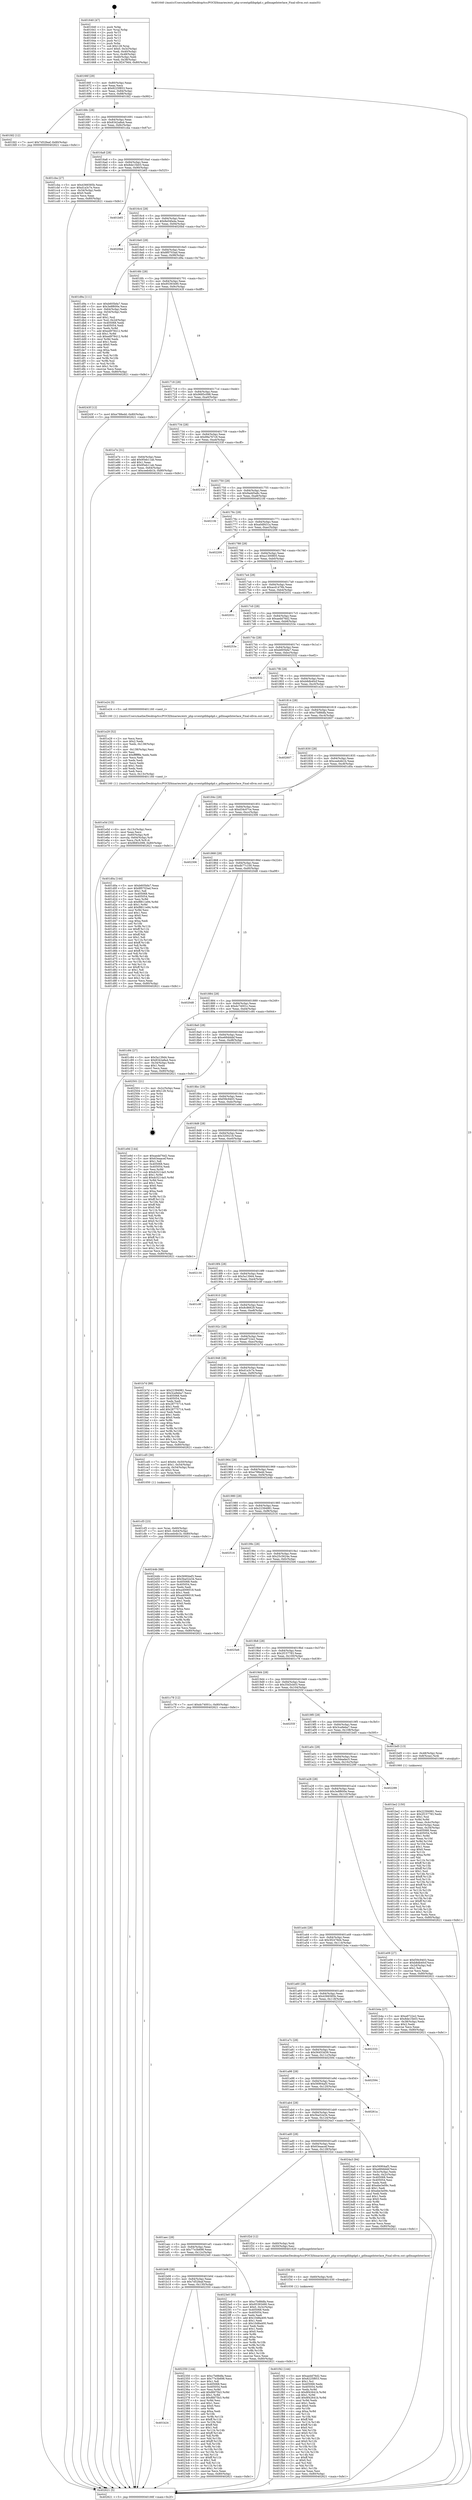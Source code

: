 digraph "0x401640" {
  label = "0x401640 (/mnt/c/Users/mathe/Desktop/tcc/POCII/binaries/extr_php-srcextgdlibgdgd.c_gdImageInterlace_Final-ollvm.out::main(0))"
  labelloc = "t"
  node[shape=record]

  Entry [label="",width=0.3,height=0.3,shape=circle,fillcolor=black,style=filled]
  "0x40166f" [label="{
     0x40166f [29]\l
     | [instrs]\l
     &nbsp;&nbsp;0x40166f \<+3\>: mov -0x80(%rbp),%eax\l
     &nbsp;&nbsp;0x401672 \<+2\>: mov %eax,%ecx\l
     &nbsp;&nbsp;0x401674 \<+6\>: sub $0x8225f853,%ecx\l
     &nbsp;&nbsp;0x40167a \<+6\>: mov %eax,-0x84(%rbp)\l
     &nbsp;&nbsp;0x401680 \<+6\>: mov %ecx,-0x88(%rbp)\l
     &nbsp;&nbsp;0x401686 \<+6\>: je 0000000000401fd2 \<main+0x992\>\l
  }"]
  "0x401fd2" [label="{
     0x401fd2 [12]\l
     | [instrs]\l
     &nbsp;&nbsp;0x401fd2 \<+7\>: movl $0x7d52feaf,-0x80(%rbp)\l
     &nbsp;&nbsp;0x401fd9 \<+5\>: jmp 0000000000402621 \<main+0xfe1\>\l
  }"]
  "0x40168c" [label="{
     0x40168c [28]\l
     | [instrs]\l
     &nbsp;&nbsp;0x40168c \<+5\>: jmp 0000000000401691 \<main+0x51\>\l
     &nbsp;&nbsp;0x401691 \<+6\>: mov -0x84(%rbp),%eax\l
     &nbsp;&nbsp;0x401697 \<+5\>: sub $0x8342a8a4,%eax\l
     &nbsp;&nbsp;0x40169c \<+6\>: mov %eax,-0x8c(%rbp)\l
     &nbsp;&nbsp;0x4016a2 \<+6\>: je 0000000000401cba \<main+0x67a\>\l
  }"]
  Exit [label="",width=0.3,height=0.3,shape=circle,fillcolor=black,style=filled,peripheries=2]
  "0x401cba" [label="{
     0x401cba [27]\l
     | [instrs]\l
     &nbsp;&nbsp;0x401cba \<+5\>: mov $0x4366585b,%eax\l
     &nbsp;&nbsp;0x401cbf \<+5\>: mov $0xd1a3c7e,%ecx\l
     &nbsp;&nbsp;0x401cc4 \<+3\>: mov -0x34(%rbp),%edx\l
     &nbsp;&nbsp;0x401cc7 \<+3\>: cmp $0x0,%edx\l
     &nbsp;&nbsp;0x401cca \<+3\>: cmove %ecx,%eax\l
     &nbsp;&nbsp;0x401ccd \<+3\>: mov %eax,-0x80(%rbp)\l
     &nbsp;&nbsp;0x401cd0 \<+5\>: jmp 0000000000402621 \<main+0xfe1\>\l
  }"]
  "0x4016a8" [label="{
     0x4016a8 [28]\l
     | [instrs]\l
     &nbsp;&nbsp;0x4016a8 \<+5\>: jmp 00000000004016ad \<main+0x6d\>\l
     &nbsp;&nbsp;0x4016ad \<+6\>: mov -0x84(%rbp),%eax\l
     &nbsp;&nbsp;0x4016b3 \<+5\>: sub $0x8de15b03,%eax\l
     &nbsp;&nbsp;0x4016b8 \<+6\>: mov %eax,-0x90(%rbp)\l
     &nbsp;&nbsp;0x4016be \<+6\>: je 0000000000401b65 \<main+0x525\>\l
  }"]
  "0x401b24" [label="{
     0x401b24\l
  }", style=dashed]
  "0x401b65" [label="{
     0x401b65\l
  }", style=dashed]
  "0x4016c4" [label="{
     0x4016c4 [28]\l
     | [instrs]\l
     &nbsp;&nbsp;0x4016c4 \<+5\>: jmp 00000000004016c9 \<main+0x89\>\l
     &nbsp;&nbsp;0x4016c9 \<+6\>: mov -0x84(%rbp),%eax\l
     &nbsp;&nbsp;0x4016cf \<+5\>: sub $0x8e04fa4a,%eax\l
     &nbsp;&nbsp;0x4016d4 \<+6\>: mov %eax,-0x94(%rbp)\l
     &nbsp;&nbsp;0x4016da \<+6\>: je 00000000004020bd \<main+0xa7d\>\l
  }"]
  "0x402350" [label="{
     0x402350 [144]\l
     | [instrs]\l
     &nbsp;&nbsp;0x402350 \<+5\>: mov $0xc7b88dfa,%eax\l
     &nbsp;&nbsp;0x402355 \<+5\>: mov $0x77e3b698,%ecx\l
     &nbsp;&nbsp;0x40235a \<+2\>: mov $0x1,%dl\l
     &nbsp;&nbsp;0x40235c \<+7\>: mov 0x405068,%esi\l
     &nbsp;&nbsp;0x402363 \<+7\>: mov 0x405054,%edi\l
     &nbsp;&nbsp;0x40236a \<+3\>: mov %esi,%r8d\l
     &nbsp;&nbsp;0x40236d \<+7\>: add $0x8fd75b3,%r8d\l
     &nbsp;&nbsp;0x402374 \<+4\>: sub $0x1,%r8d\l
     &nbsp;&nbsp;0x402378 \<+7\>: sub $0x8fd75b3,%r8d\l
     &nbsp;&nbsp;0x40237f \<+4\>: imul %r8d,%esi\l
     &nbsp;&nbsp;0x402383 \<+3\>: and $0x1,%esi\l
     &nbsp;&nbsp;0x402386 \<+3\>: cmp $0x0,%esi\l
     &nbsp;&nbsp;0x402389 \<+4\>: sete %r9b\l
     &nbsp;&nbsp;0x40238d \<+3\>: cmp $0xa,%edi\l
     &nbsp;&nbsp;0x402390 \<+4\>: setl %r10b\l
     &nbsp;&nbsp;0x402394 \<+3\>: mov %r9b,%r11b\l
     &nbsp;&nbsp;0x402397 \<+4\>: xor $0xff,%r11b\l
     &nbsp;&nbsp;0x40239b \<+3\>: mov %r10b,%bl\l
     &nbsp;&nbsp;0x40239e \<+3\>: xor $0xff,%bl\l
     &nbsp;&nbsp;0x4023a1 \<+3\>: xor $0x1,%dl\l
     &nbsp;&nbsp;0x4023a4 \<+3\>: mov %r11b,%r14b\l
     &nbsp;&nbsp;0x4023a7 \<+4\>: and $0xff,%r14b\l
     &nbsp;&nbsp;0x4023ab \<+3\>: and %dl,%r9b\l
     &nbsp;&nbsp;0x4023ae \<+3\>: mov %bl,%r15b\l
     &nbsp;&nbsp;0x4023b1 \<+4\>: and $0xff,%r15b\l
     &nbsp;&nbsp;0x4023b5 \<+3\>: and %dl,%r10b\l
     &nbsp;&nbsp;0x4023b8 \<+3\>: or %r9b,%r14b\l
     &nbsp;&nbsp;0x4023bb \<+3\>: or %r10b,%r15b\l
     &nbsp;&nbsp;0x4023be \<+3\>: xor %r15b,%r14b\l
     &nbsp;&nbsp;0x4023c1 \<+3\>: or %bl,%r11b\l
     &nbsp;&nbsp;0x4023c4 \<+4\>: xor $0xff,%r11b\l
     &nbsp;&nbsp;0x4023c8 \<+3\>: or $0x1,%dl\l
     &nbsp;&nbsp;0x4023cb \<+3\>: and %dl,%r11b\l
     &nbsp;&nbsp;0x4023ce \<+3\>: or %r11b,%r14b\l
     &nbsp;&nbsp;0x4023d1 \<+4\>: test $0x1,%r14b\l
     &nbsp;&nbsp;0x4023d5 \<+3\>: cmovne %ecx,%eax\l
     &nbsp;&nbsp;0x4023d8 \<+3\>: mov %eax,-0x80(%rbp)\l
     &nbsp;&nbsp;0x4023db \<+5\>: jmp 0000000000402621 \<main+0xfe1\>\l
  }"]
  "0x4020bd" [label="{
     0x4020bd\l
  }", style=dashed]
  "0x4016e0" [label="{
     0x4016e0 [28]\l
     | [instrs]\l
     &nbsp;&nbsp;0x4016e0 \<+5\>: jmp 00000000004016e5 \<main+0xa5\>\l
     &nbsp;&nbsp;0x4016e5 \<+6\>: mov -0x84(%rbp),%eax\l
     &nbsp;&nbsp;0x4016eb \<+5\>: sub $0x8f0703ad,%eax\l
     &nbsp;&nbsp;0x4016f0 \<+6\>: mov %eax,-0x98(%rbp)\l
     &nbsp;&nbsp;0x4016f6 \<+6\>: je 0000000000401d9a \<main+0x75a\>\l
  }"]
  "0x401b08" [label="{
     0x401b08 [28]\l
     | [instrs]\l
     &nbsp;&nbsp;0x401b08 \<+5\>: jmp 0000000000401b0d \<main+0x4cd\>\l
     &nbsp;&nbsp;0x401b0d \<+6\>: mov -0x84(%rbp),%eax\l
     &nbsp;&nbsp;0x401b13 \<+5\>: sub $0x7d52feaf,%eax\l
     &nbsp;&nbsp;0x401b18 \<+6\>: mov %eax,-0x130(%rbp)\l
     &nbsp;&nbsp;0x401b1e \<+6\>: je 0000000000402350 \<main+0xd10\>\l
  }"]
  "0x401d9a" [label="{
     0x401d9a [111]\l
     | [instrs]\l
     &nbsp;&nbsp;0x401d9a \<+5\>: mov $0xb605bfa7,%eax\l
     &nbsp;&nbsp;0x401d9f \<+5\>: mov $0x3e8f600e,%ecx\l
     &nbsp;&nbsp;0x401da4 \<+3\>: mov -0x64(%rbp),%edx\l
     &nbsp;&nbsp;0x401da7 \<+3\>: cmp -0x54(%rbp),%edx\l
     &nbsp;&nbsp;0x401daa \<+4\>: setl %sil\l
     &nbsp;&nbsp;0x401dae \<+4\>: and $0x1,%sil\l
     &nbsp;&nbsp;0x401db2 \<+4\>: mov %sil,-0x2d(%rbp)\l
     &nbsp;&nbsp;0x401db6 \<+7\>: mov 0x405068,%edx\l
     &nbsp;&nbsp;0x401dbd \<+7\>: mov 0x405054,%edi\l
     &nbsp;&nbsp;0x401dc4 \<+3\>: mov %edx,%r8d\l
     &nbsp;&nbsp;0x401dc7 \<+7\>: add $0xed978412,%r8d\l
     &nbsp;&nbsp;0x401dce \<+4\>: sub $0x1,%r8d\l
     &nbsp;&nbsp;0x401dd2 \<+7\>: sub $0xed978412,%r8d\l
     &nbsp;&nbsp;0x401dd9 \<+4\>: imul %r8d,%edx\l
     &nbsp;&nbsp;0x401ddd \<+3\>: and $0x1,%edx\l
     &nbsp;&nbsp;0x401de0 \<+3\>: cmp $0x0,%edx\l
     &nbsp;&nbsp;0x401de3 \<+4\>: sete %sil\l
     &nbsp;&nbsp;0x401de7 \<+3\>: cmp $0xa,%edi\l
     &nbsp;&nbsp;0x401dea \<+4\>: setl %r9b\l
     &nbsp;&nbsp;0x401dee \<+3\>: mov %sil,%r10b\l
     &nbsp;&nbsp;0x401df1 \<+3\>: and %r9b,%r10b\l
     &nbsp;&nbsp;0x401df4 \<+3\>: xor %r9b,%sil\l
     &nbsp;&nbsp;0x401df7 \<+3\>: or %sil,%r10b\l
     &nbsp;&nbsp;0x401dfa \<+4\>: test $0x1,%r10b\l
     &nbsp;&nbsp;0x401dfe \<+3\>: cmovne %ecx,%eax\l
     &nbsp;&nbsp;0x401e01 \<+3\>: mov %eax,-0x80(%rbp)\l
     &nbsp;&nbsp;0x401e04 \<+5\>: jmp 0000000000402621 \<main+0xfe1\>\l
  }"]
  "0x4016fc" [label="{
     0x4016fc [28]\l
     | [instrs]\l
     &nbsp;&nbsp;0x4016fc \<+5\>: jmp 0000000000401701 \<main+0xc1\>\l
     &nbsp;&nbsp;0x401701 \<+6\>: mov -0x84(%rbp),%eax\l
     &nbsp;&nbsp;0x401707 \<+5\>: sub $0x95393490,%eax\l
     &nbsp;&nbsp;0x40170c \<+6\>: mov %eax,-0x9c(%rbp)\l
     &nbsp;&nbsp;0x401712 \<+6\>: je 000000000040243f \<main+0xdff\>\l
  }"]
  "0x4023e0" [label="{
     0x4023e0 [95]\l
     | [instrs]\l
     &nbsp;&nbsp;0x4023e0 \<+5\>: mov $0xc7b88dfa,%eax\l
     &nbsp;&nbsp;0x4023e5 \<+5\>: mov $0x95393490,%ecx\l
     &nbsp;&nbsp;0x4023ea \<+7\>: movl $0x0,-0x3c(%rbp)\l
     &nbsp;&nbsp;0x4023f1 \<+7\>: mov 0x405068,%edx\l
     &nbsp;&nbsp;0x4023f8 \<+7\>: mov 0x405054,%esi\l
     &nbsp;&nbsp;0x4023ff \<+2\>: mov %edx,%edi\l
     &nbsp;&nbsp;0x402401 \<+6\>: add $0x10d8a400,%edi\l
     &nbsp;&nbsp;0x402407 \<+3\>: sub $0x1,%edi\l
     &nbsp;&nbsp;0x40240a \<+6\>: sub $0x10d8a400,%edi\l
     &nbsp;&nbsp;0x402410 \<+3\>: imul %edi,%edx\l
     &nbsp;&nbsp;0x402413 \<+3\>: and $0x1,%edx\l
     &nbsp;&nbsp;0x402416 \<+3\>: cmp $0x0,%edx\l
     &nbsp;&nbsp;0x402419 \<+4\>: sete %r8b\l
     &nbsp;&nbsp;0x40241d \<+3\>: cmp $0xa,%esi\l
     &nbsp;&nbsp;0x402420 \<+4\>: setl %r9b\l
     &nbsp;&nbsp;0x402424 \<+3\>: mov %r8b,%r10b\l
     &nbsp;&nbsp;0x402427 \<+3\>: and %r9b,%r10b\l
     &nbsp;&nbsp;0x40242a \<+3\>: xor %r9b,%r8b\l
     &nbsp;&nbsp;0x40242d \<+3\>: or %r8b,%r10b\l
     &nbsp;&nbsp;0x402430 \<+4\>: test $0x1,%r10b\l
     &nbsp;&nbsp;0x402434 \<+3\>: cmovne %ecx,%eax\l
     &nbsp;&nbsp;0x402437 \<+3\>: mov %eax,-0x80(%rbp)\l
     &nbsp;&nbsp;0x40243a \<+5\>: jmp 0000000000402621 \<main+0xfe1\>\l
  }"]
  "0x40243f" [label="{
     0x40243f [12]\l
     | [instrs]\l
     &nbsp;&nbsp;0x40243f \<+7\>: movl $0xe788edd,-0x80(%rbp)\l
     &nbsp;&nbsp;0x402446 \<+5\>: jmp 0000000000402621 \<main+0xfe1\>\l
  }"]
  "0x401718" [label="{
     0x401718 [28]\l
     | [instrs]\l
     &nbsp;&nbsp;0x401718 \<+5\>: jmp 000000000040171d \<main+0xdd\>\l
     &nbsp;&nbsp;0x40171d \<+6\>: mov -0x84(%rbp),%eax\l
     &nbsp;&nbsp;0x401723 \<+5\>: sub $0x9685c098,%eax\l
     &nbsp;&nbsp;0x401728 \<+6\>: mov %eax,-0xa0(%rbp)\l
     &nbsp;&nbsp;0x40172e \<+6\>: je 0000000000401e7e \<main+0x83e\>\l
  }"]
  "0x401f42" [label="{
     0x401f42 [144]\l
     | [instrs]\l
     &nbsp;&nbsp;0x401f42 \<+5\>: mov $0xaedd76d2,%esi\l
     &nbsp;&nbsp;0x401f47 \<+5\>: mov $0x8225f853,%eax\l
     &nbsp;&nbsp;0x401f4c \<+2\>: mov $0x1,%cl\l
     &nbsp;&nbsp;0x401f4e \<+7\>: mov 0x405068,%edx\l
     &nbsp;&nbsp;0x401f55 \<+8\>: mov 0x405054,%r8d\l
     &nbsp;&nbsp;0x401f5d \<+3\>: mov %edx,%r9d\l
     &nbsp;&nbsp;0x401f60 \<+7\>: sub $0x8f42641b,%r9d\l
     &nbsp;&nbsp;0x401f67 \<+4\>: sub $0x1,%r9d\l
     &nbsp;&nbsp;0x401f6b \<+7\>: add $0x8f42641b,%r9d\l
     &nbsp;&nbsp;0x401f72 \<+4\>: imul %r9d,%edx\l
     &nbsp;&nbsp;0x401f76 \<+3\>: and $0x1,%edx\l
     &nbsp;&nbsp;0x401f79 \<+3\>: cmp $0x0,%edx\l
     &nbsp;&nbsp;0x401f7c \<+4\>: sete %r10b\l
     &nbsp;&nbsp;0x401f80 \<+4\>: cmp $0xa,%r8d\l
     &nbsp;&nbsp;0x401f84 \<+4\>: setl %r11b\l
     &nbsp;&nbsp;0x401f88 \<+3\>: mov %r10b,%bl\l
     &nbsp;&nbsp;0x401f8b \<+3\>: xor $0xff,%bl\l
     &nbsp;&nbsp;0x401f8e \<+3\>: mov %r11b,%r14b\l
     &nbsp;&nbsp;0x401f91 \<+4\>: xor $0xff,%r14b\l
     &nbsp;&nbsp;0x401f95 \<+3\>: xor $0x0,%cl\l
     &nbsp;&nbsp;0x401f98 \<+3\>: mov %bl,%r15b\l
     &nbsp;&nbsp;0x401f9b \<+4\>: and $0x0,%r15b\l
     &nbsp;&nbsp;0x401f9f \<+3\>: and %cl,%r10b\l
     &nbsp;&nbsp;0x401fa2 \<+3\>: mov %r14b,%r12b\l
     &nbsp;&nbsp;0x401fa5 \<+4\>: and $0x0,%r12b\l
     &nbsp;&nbsp;0x401fa9 \<+3\>: and %cl,%r11b\l
     &nbsp;&nbsp;0x401fac \<+3\>: or %r10b,%r15b\l
     &nbsp;&nbsp;0x401faf \<+3\>: or %r11b,%r12b\l
     &nbsp;&nbsp;0x401fb2 \<+3\>: xor %r12b,%r15b\l
     &nbsp;&nbsp;0x401fb5 \<+3\>: or %r14b,%bl\l
     &nbsp;&nbsp;0x401fb8 \<+3\>: xor $0xff,%bl\l
     &nbsp;&nbsp;0x401fbb \<+3\>: or $0x0,%cl\l
     &nbsp;&nbsp;0x401fbe \<+2\>: and %cl,%bl\l
     &nbsp;&nbsp;0x401fc0 \<+3\>: or %bl,%r15b\l
     &nbsp;&nbsp;0x401fc3 \<+4\>: test $0x1,%r15b\l
     &nbsp;&nbsp;0x401fc7 \<+3\>: cmovne %eax,%esi\l
     &nbsp;&nbsp;0x401fca \<+3\>: mov %esi,-0x80(%rbp)\l
     &nbsp;&nbsp;0x401fcd \<+5\>: jmp 0000000000402621 \<main+0xfe1\>\l
  }"]
  "0x401e7e" [label="{
     0x401e7e [31]\l
     | [instrs]\l
     &nbsp;&nbsp;0x401e7e \<+3\>: mov -0x64(%rbp),%eax\l
     &nbsp;&nbsp;0x401e81 \<+5\>: add $0x95eb11ab,%eax\l
     &nbsp;&nbsp;0x401e86 \<+3\>: add $0x1,%eax\l
     &nbsp;&nbsp;0x401e89 \<+5\>: sub $0x95eb11ab,%eax\l
     &nbsp;&nbsp;0x401e8e \<+3\>: mov %eax,-0x64(%rbp)\l
     &nbsp;&nbsp;0x401e91 \<+7\>: movl $0xceeb4b1b,-0x80(%rbp)\l
     &nbsp;&nbsp;0x401e98 \<+5\>: jmp 0000000000402621 \<main+0xfe1\>\l
  }"]
  "0x401734" [label="{
     0x401734 [28]\l
     | [instrs]\l
     &nbsp;&nbsp;0x401734 \<+5\>: jmp 0000000000401739 \<main+0xf9\>\l
     &nbsp;&nbsp;0x401739 \<+6\>: mov -0x84(%rbp),%eax\l
     &nbsp;&nbsp;0x40173f \<+5\>: sub $0x99a767c9,%eax\l
     &nbsp;&nbsp;0x401744 \<+6\>: mov %eax,-0xa4(%rbp)\l
     &nbsp;&nbsp;0x40174a \<+6\>: je 000000000040233f \<main+0xcff\>\l
  }"]
  "0x401f39" [label="{
     0x401f39 [9]\l
     | [instrs]\l
     &nbsp;&nbsp;0x401f39 \<+4\>: mov -0x60(%rbp),%rdi\l
     &nbsp;&nbsp;0x401f3d \<+5\>: call 0000000000401030 \<free@plt\>\l
     | [calls]\l
     &nbsp;&nbsp;0x401030 \{1\} (unknown)\l
  }"]
  "0x40233f" [label="{
     0x40233f\l
  }", style=dashed]
  "0x401750" [label="{
     0x401750 [28]\l
     | [instrs]\l
     &nbsp;&nbsp;0x401750 \<+5\>: jmp 0000000000401755 \<main+0x115\>\l
     &nbsp;&nbsp;0x401755 \<+6\>: mov -0x84(%rbp),%eax\l
     &nbsp;&nbsp;0x40175b \<+5\>: sub $0x9add5a8c,%eax\l
     &nbsp;&nbsp;0x401760 \<+6\>: mov %eax,-0xa8(%rbp)\l
     &nbsp;&nbsp;0x401766 \<+6\>: je 00000000004021fd \<main+0xbbd\>\l
  }"]
  "0x401aec" [label="{
     0x401aec [28]\l
     | [instrs]\l
     &nbsp;&nbsp;0x401aec \<+5\>: jmp 0000000000401af1 \<main+0x4b1\>\l
     &nbsp;&nbsp;0x401af1 \<+6\>: mov -0x84(%rbp),%eax\l
     &nbsp;&nbsp;0x401af7 \<+5\>: sub $0x77e3b698,%eax\l
     &nbsp;&nbsp;0x401afc \<+6\>: mov %eax,-0x12c(%rbp)\l
     &nbsp;&nbsp;0x401b02 \<+6\>: je 00000000004023e0 \<main+0xda0\>\l
  }"]
  "0x4021fd" [label="{
     0x4021fd\l
  }", style=dashed]
  "0x40176c" [label="{
     0x40176c [28]\l
     | [instrs]\l
     &nbsp;&nbsp;0x40176c \<+5\>: jmp 0000000000401771 \<main+0x131\>\l
     &nbsp;&nbsp;0x401771 \<+6\>: mov -0x84(%rbp),%eax\l
     &nbsp;&nbsp;0x401777 \<+5\>: sub $0xa0df431a,%eax\l
     &nbsp;&nbsp;0x40177c \<+6\>: mov %eax,-0xac(%rbp)\l
     &nbsp;&nbsp;0x401782 \<+6\>: je 0000000000402209 \<main+0xbc9\>\l
  }"]
  "0x401f2d" [label="{
     0x401f2d [12]\l
     | [instrs]\l
     &nbsp;&nbsp;0x401f2d \<+4\>: mov -0x60(%rbp),%rdi\l
     &nbsp;&nbsp;0x401f31 \<+3\>: mov -0x50(%rbp),%esi\l
     &nbsp;&nbsp;0x401f34 \<+5\>: call 0000000000401620 \<gdImageInterlace\>\l
     | [calls]\l
     &nbsp;&nbsp;0x401620 \{1\} (/mnt/c/Users/mathe/Desktop/tcc/POCII/binaries/extr_php-srcextgdlibgdgd.c_gdImageInterlace_Final-ollvm.out::gdImageInterlace)\l
  }"]
  "0x402209" [label="{
     0x402209\l
  }", style=dashed]
  "0x401788" [label="{
     0x401788 [28]\l
     | [instrs]\l
     &nbsp;&nbsp;0x401788 \<+5\>: jmp 000000000040178d \<main+0x14d\>\l
     &nbsp;&nbsp;0x40178d \<+6\>: mov -0x84(%rbp),%eax\l
     &nbsp;&nbsp;0x401793 \<+5\>: sub $0xa1300805,%eax\l
     &nbsp;&nbsp;0x401798 \<+6\>: mov %eax,-0xb0(%rbp)\l
     &nbsp;&nbsp;0x40179e \<+6\>: je 0000000000402312 \<main+0xcd2\>\l
  }"]
  "0x401ad0" [label="{
     0x401ad0 [28]\l
     | [instrs]\l
     &nbsp;&nbsp;0x401ad0 \<+5\>: jmp 0000000000401ad5 \<main+0x495\>\l
     &nbsp;&nbsp;0x401ad5 \<+6\>: mov -0x84(%rbp),%eax\l
     &nbsp;&nbsp;0x401adb \<+5\>: sub $0x63eaacef,%eax\l
     &nbsp;&nbsp;0x401ae0 \<+6\>: mov %eax,-0x128(%rbp)\l
     &nbsp;&nbsp;0x401ae6 \<+6\>: je 0000000000401f2d \<main+0x8ed\>\l
  }"]
  "0x402312" [label="{
     0x402312\l
  }", style=dashed]
  "0x4017a4" [label="{
     0x4017a4 [28]\l
     | [instrs]\l
     &nbsp;&nbsp;0x4017a4 \<+5\>: jmp 00000000004017a9 \<main+0x169\>\l
     &nbsp;&nbsp;0x4017a9 \<+6\>: mov -0x84(%rbp),%eax\l
     &nbsp;&nbsp;0x4017af \<+5\>: sub $0xacd1476b,%eax\l
     &nbsp;&nbsp;0x4017b4 \<+6\>: mov %eax,-0xb4(%rbp)\l
     &nbsp;&nbsp;0x4017ba \<+6\>: je 0000000000402031 \<main+0x9f1\>\l
  }"]
  "0x4024a3" [label="{
     0x4024a3 [94]\l
     | [instrs]\l
     &nbsp;&nbsp;0x4024a3 \<+5\>: mov $0x56904af3,%eax\l
     &nbsp;&nbsp;0x4024a8 \<+5\>: mov $0xe684bbbf,%ecx\l
     &nbsp;&nbsp;0x4024ad \<+3\>: mov -0x3c(%rbp),%edx\l
     &nbsp;&nbsp;0x4024b0 \<+3\>: mov %edx,-0x2c(%rbp)\l
     &nbsp;&nbsp;0x4024b3 \<+7\>: mov 0x405068,%edx\l
     &nbsp;&nbsp;0x4024ba \<+7\>: mov 0x405054,%esi\l
     &nbsp;&nbsp;0x4024c1 \<+2\>: mov %edx,%edi\l
     &nbsp;&nbsp;0x4024c3 \<+6\>: add $0xebe3e09c,%edi\l
     &nbsp;&nbsp;0x4024c9 \<+3\>: sub $0x1,%edi\l
     &nbsp;&nbsp;0x4024cc \<+6\>: sub $0xebe3e09c,%edi\l
     &nbsp;&nbsp;0x4024d2 \<+3\>: imul %edi,%edx\l
     &nbsp;&nbsp;0x4024d5 \<+3\>: and $0x1,%edx\l
     &nbsp;&nbsp;0x4024d8 \<+3\>: cmp $0x0,%edx\l
     &nbsp;&nbsp;0x4024db \<+4\>: sete %r8b\l
     &nbsp;&nbsp;0x4024df \<+3\>: cmp $0xa,%esi\l
     &nbsp;&nbsp;0x4024e2 \<+4\>: setl %r9b\l
     &nbsp;&nbsp;0x4024e6 \<+3\>: mov %r8b,%r10b\l
     &nbsp;&nbsp;0x4024e9 \<+3\>: and %r9b,%r10b\l
     &nbsp;&nbsp;0x4024ec \<+3\>: xor %r9b,%r8b\l
     &nbsp;&nbsp;0x4024ef \<+3\>: or %r8b,%r10b\l
     &nbsp;&nbsp;0x4024f2 \<+4\>: test $0x1,%r10b\l
     &nbsp;&nbsp;0x4024f6 \<+3\>: cmovne %ecx,%eax\l
     &nbsp;&nbsp;0x4024f9 \<+3\>: mov %eax,-0x80(%rbp)\l
     &nbsp;&nbsp;0x4024fc \<+5\>: jmp 0000000000402621 \<main+0xfe1\>\l
  }"]
  "0x402031" [label="{
     0x402031\l
  }", style=dashed]
  "0x4017c0" [label="{
     0x4017c0 [28]\l
     | [instrs]\l
     &nbsp;&nbsp;0x4017c0 \<+5\>: jmp 00000000004017c5 \<main+0x185\>\l
     &nbsp;&nbsp;0x4017c5 \<+6\>: mov -0x84(%rbp),%eax\l
     &nbsp;&nbsp;0x4017cb \<+5\>: sub $0xaedd76d2,%eax\l
     &nbsp;&nbsp;0x4017d0 \<+6\>: mov %eax,-0xb8(%rbp)\l
     &nbsp;&nbsp;0x4017d6 \<+6\>: je 000000000040253e \<main+0xefe\>\l
  }"]
  "0x401ab4" [label="{
     0x401ab4 [28]\l
     | [instrs]\l
     &nbsp;&nbsp;0x401ab4 \<+5\>: jmp 0000000000401ab9 \<main+0x479\>\l
     &nbsp;&nbsp;0x401ab9 \<+6\>: mov -0x84(%rbp),%eax\l
     &nbsp;&nbsp;0x401abf \<+5\>: sub $0x5ba52e34,%eax\l
     &nbsp;&nbsp;0x401ac4 \<+6\>: mov %eax,-0x124(%rbp)\l
     &nbsp;&nbsp;0x401aca \<+6\>: je 00000000004024a3 \<main+0xe63\>\l
  }"]
  "0x40253e" [label="{
     0x40253e\l
  }", style=dashed]
  "0x4017dc" [label="{
     0x4017dc [28]\l
     | [instrs]\l
     &nbsp;&nbsp;0x4017dc \<+5\>: jmp 00000000004017e1 \<main+0x1a1\>\l
     &nbsp;&nbsp;0x4017e1 \<+6\>: mov -0x84(%rbp),%eax\l
     &nbsp;&nbsp;0x4017e7 \<+5\>: sub $0xb605bfa7,%eax\l
     &nbsp;&nbsp;0x4017ec \<+6\>: mov %eax,-0xbc(%rbp)\l
     &nbsp;&nbsp;0x4017f2 \<+6\>: je 0000000000402532 \<main+0xef2\>\l
  }"]
  "0x40261a" [label="{
     0x40261a\l
  }", style=dashed]
  "0x402532" [label="{
     0x402532\l
  }", style=dashed]
  "0x4017f8" [label="{
     0x4017f8 [28]\l
     | [instrs]\l
     &nbsp;&nbsp;0x4017f8 \<+5\>: jmp 00000000004017fd \<main+0x1bd\>\l
     &nbsp;&nbsp;0x4017fd \<+6\>: mov -0x84(%rbp),%eax\l
     &nbsp;&nbsp;0x401803 \<+5\>: sub $0xb8db40cf,%eax\l
     &nbsp;&nbsp;0x401808 \<+6\>: mov %eax,-0xc0(%rbp)\l
     &nbsp;&nbsp;0x40180e \<+6\>: je 0000000000401e24 \<main+0x7e4\>\l
  }"]
  "0x401a98" [label="{
     0x401a98 [28]\l
     | [instrs]\l
     &nbsp;&nbsp;0x401a98 \<+5\>: jmp 0000000000401a9d \<main+0x45d\>\l
     &nbsp;&nbsp;0x401a9d \<+6\>: mov -0x84(%rbp),%eax\l
     &nbsp;&nbsp;0x401aa3 \<+5\>: sub $0x56904af3,%eax\l
     &nbsp;&nbsp;0x401aa8 \<+6\>: mov %eax,-0x120(%rbp)\l
     &nbsp;&nbsp;0x401aae \<+6\>: je 000000000040261a \<main+0xfda\>\l
  }"]
  "0x401e24" [label="{
     0x401e24 [5]\l
     | [instrs]\l
     &nbsp;&nbsp;0x401e24 \<+5\>: call 0000000000401160 \<next_i\>\l
     | [calls]\l
     &nbsp;&nbsp;0x401160 \{1\} (/mnt/c/Users/mathe/Desktop/tcc/POCII/binaries/extr_php-srcextgdlibgdgd.c_gdImageInterlace_Final-ollvm.out::next_i)\l
  }"]
  "0x401814" [label="{
     0x401814 [28]\l
     | [instrs]\l
     &nbsp;&nbsp;0x401814 \<+5\>: jmp 0000000000401819 \<main+0x1d9\>\l
     &nbsp;&nbsp;0x401819 \<+6\>: mov -0x84(%rbp),%eax\l
     &nbsp;&nbsp;0x40181f \<+5\>: sub $0xc7b88dfa,%eax\l
     &nbsp;&nbsp;0x401824 \<+6\>: mov %eax,-0xc4(%rbp)\l
     &nbsp;&nbsp;0x40182a \<+6\>: je 0000000000402607 \<main+0xfc7\>\l
  }"]
  "0x402594" [label="{
     0x402594\l
  }", style=dashed]
  "0x402607" [label="{
     0x402607\l
  }", style=dashed]
  "0x401830" [label="{
     0x401830 [28]\l
     | [instrs]\l
     &nbsp;&nbsp;0x401830 \<+5\>: jmp 0000000000401835 \<main+0x1f5\>\l
     &nbsp;&nbsp;0x401835 \<+6\>: mov -0x84(%rbp),%eax\l
     &nbsp;&nbsp;0x40183b \<+5\>: sub $0xceeb4b1b,%eax\l
     &nbsp;&nbsp;0x401840 \<+6\>: mov %eax,-0xc8(%rbp)\l
     &nbsp;&nbsp;0x401846 \<+6\>: je 0000000000401d0a \<main+0x6ca\>\l
  }"]
  "0x401a7c" [label="{
     0x401a7c [28]\l
     | [instrs]\l
     &nbsp;&nbsp;0x401a7c \<+5\>: jmp 0000000000401a81 \<main+0x441\>\l
     &nbsp;&nbsp;0x401a81 \<+6\>: mov -0x84(%rbp),%eax\l
     &nbsp;&nbsp;0x401a87 \<+5\>: sub $0x56453d39,%eax\l
     &nbsp;&nbsp;0x401a8c \<+6\>: mov %eax,-0x11c(%rbp)\l
     &nbsp;&nbsp;0x401a92 \<+6\>: je 0000000000402594 \<main+0xf54\>\l
  }"]
  "0x401d0a" [label="{
     0x401d0a [144]\l
     | [instrs]\l
     &nbsp;&nbsp;0x401d0a \<+5\>: mov $0xb605bfa7,%eax\l
     &nbsp;&nbsp;0x401d0f \<+5\>: mov $0x8f0703ad,%ecx\l
     &nbsp;&nbsp;0x401d14 \<+2\>: mov $0x1,%dl\l
     &nbsp;&nbsp;0x401d16 \<+7\>: mov 0x405068,%esi\l
     &nbsp;&nbsp;0x401d1d \<+7\>: mov 0x405054,%edi\l
     &nbsp;&nbsp;0x401d24 \<+3\>: mov %esi,%r8d\l
     &nbsp;&nbsp;0x401d27 \<+7\>: sub $0xf8811e94,%r8d\l
     &nbsp;&nbsp;0x401d2e \<+4\>: sub $0x1,%r8d\l
     &nbsp;&nbsp;0x401d32 \<+7\>: add $0xf8811e94,%r8d\l
     &nbsp;&nbsp;0x401d39 \<+4\>: imul %r8d,%esi\l
     &nbsp;&nbsp;0x401d3d \<+3\>: and $0x1,%esi\l
     &nbsp;&nbsp;0x401d40 \<+3\>: cmp $0x0,%esi\l
     &nbsp;&nbsp;0x401d43 \<+4\>: sete %r9b\l
     &nbsp;&nbsp;0x401d47 \<+3\>: cmp $0xa,%edi\l
     &nbsp;&nbsp;0x401d4a \<+4\>: setl %r10b\l
     &nbsp;&nbsp;0x401d4e \<+3\>: mov %r9b,%r11b\l
     &nbsp;&nbsp;0x401d51 \<+4\>: xor $0xff,%r11b\l
     &nbsp;&nbsp;0x401d55 \<+3\>: mov %r10b,%bl\l
     &nbsp;&nbsp;0x401d58 \<+3\>: xor $0xff,%bl\l
     &nbsp;&nbsp;0x401d5b \<+3\>: xor $0x1,%dl\l
     &nbsp;&nbsp;0x401d5e \<+3\>: mov %r11b,%r14b\l
     &nbsp;&nbsp;0x401d61 \<+4\>: and $0xff,%r14b\l
     &nbsp;&nbsp;0x401d65 \<+3\>: and %dl,%r9b\l
     &nbsp;&nbsp;0x401d68 \<+3\>: mov %bl,%r15b\l
     &nbsp;&nbsp;0x401d6b \<+4\>: and $0xff,%r15b\l
     &nbsp;&nbsp;0x401d6f \<+3\>: and %dl,%r10b\l
     &nbsp;&nbsp;0x401d72 \<+3\>: or %r9b,%r14b\l
     &nbsp;&nbsp;0x401d75 \<+3\>: or %r10b,%r15b\l
     &nbsp;&nbsp;0x401d78 \<+3\>: xor %r15b,%r14b\l
     &nbsp;&nbsp;0x401d7b \<+3\>: or %bl,%r11b\l
     &nbsp;&nbsp;0x401d7e \<+4\>: xor $0xff,%r11b\l
     &nbsp;&nbsp;0x401d82 \<+3\>: or $0x1,%dl\l
     &nbsp;&nbsp;0x401d85 \<+3\>: and %dl,%r11b\l
     &nbsp;&nbsp;0x401d88 \<+3\>: or %r11b,%r14b\l
     &nbsp;&nbsp;0x401d8b \<+4\>: test $0x1,%r14b\l
     &nbsp;&nbsp;0x401d8f \<+3\>: cmovne %ecx,%eax\l
     &nbsp;&nbsp;0x401d92 \<+3\>: mov %eax,-0x80(%rbp)\l
     &nbsp;&nbsp;0x401d95 \<+5\>: jmp 0000000000402621 \<main+0xfe1\>\l
  }"]
  "0x40184c" [label="{
     0x40184c [28]\l
     | [instrs]\l
     &nbsp;&nbsp;0x40184c \<+5\>: jmp 0000000000401851 \<main+0x211\>\l
     &nbsp;&nbsp;0x401851 \<+6\>: mov -0x84(%rbp),%eax\l
     &nbsp;&nbsp;0x401857 \<+5\>: sub $0xd34c07ce,%eax\l
     &nbsp;&nbsp;0x40185c \<+6\>: mov %eax,-0xcc(%rbp)\l
     &nbsp;&nbsp;0x401862 \<+6\>: je 0000000000402306 \<main+0xcc6\>\l
  }"]
  "0x402333" [label="{
     0x402333\l
  }", style=dashed]
  "0x402306" [label="{
     0x402306\l
  }", style=dashed]
  "0x401868" [label="{
     0x401868 [28]\l
     | [instrs]\l
     &nbsp;&nbsp;0x401868 \<+5\>: jmp 000000000040186d \<main+0x22d\>\l
     &nbsp;&nbsp;0x40186d \<+6\>: mov -0x84(%rbp),%eax\l
     &nbsp;&nbsp;0x401873 \<+5\>: sub $0xdb77c100,%eax\l
     &nbsp;&nbsp;0x401878 \<+6\>: mov %eax,-0xd0(%rbp)\l
     &nbsp;&nbsp;0x40187e \<+6\>: je 00000000004020d8 \<main+0xa98\>\l
  }"]
  "0x401e5d" [label="{
     0x401e5d [33]\l
     | [instrs]\l
     &nbsp;&nbsp;0x401e5d \<+6\>: mov -0x13c(%rbp),%ecx\l
     &nbsp;&nbsp;0x401e63 \<+3\>: imul %eax,%ecx\l
     &nbsp;&nbsp;0x401e66 \<+4\>: mov -0x60(%rbp),%r8\l
     &nbsp;&nbsp;0x401e6a \<+4\>: movslq -0x64(%rbp),%r9\l
     &nbsp;&nbsp;0x401e6e \<+4\>: mov %ecx,(%r8,%r9,4)\l
     &nbsp;&nbsp;0x401e72 \<+7\>: movl $0x9685c098,-0x80(%rbp)\l
     &nbsp;&nbsp;0x401e79 \<+5\>: jmp 0000000000402621 \<main+0xfe1\>\l
  }"]
  "0x4020d8" [label="{
     0x4020d8\l
  }", style=dashed]
  "0x401884" [label="{
     0x401884 [28]\l
     | [instrs]\l
     &nbsp;&nbsp;0x401884 \<+5\>: jmp 0000000000401889 \<main+0x249\>\l
     &nbsp;&nbsp;0x401889 \<+6\>: mov -0x84(%rbp),%eax\l
     &nbsp;&nbsp;0x40188f \<+5\>: sub $0xdc74001c,%eax\l
     &nbsp;&nbsp;0x401894 \<+6\>: mov %eax,-0xd4(%rbp)\l
     &nbsp;&nbsp;0x40189a \<+6\>: je 0000000000401c84 \<main+0x644\>\l
  }"]
  "0x401e29" [label="{
     0x401e29 [52]\l
     | [instrs]\l
     &nbsp;&nbsp;0x401e29 \<+2\>: xor %ecx,%ecx\l
     &nbsp;&nbsp;0x401e2b \<+5\>: mov $0x2,%edx\l
     &nbsp;&nbsp;0x401e30 \<+6\>: mov %edx,-0x138(%rbp)\l
     &nbsp;&nbsp;0x401e36 \<+1\>: cltd\l
     &nbsp;&nbsp;0x401e37 \<+6\>: mov -0x138(%rbp),%esi\l
     &nbsp;&nbsp;0x401e3d \<+2\>: idiv %esi\l
     &nbsp;&nbsp;0x401e3f \<+6\>: imul $0xfffffffe,%edx,%edx\l
     &nbsp;&nbsp;0x401e45 \<+2\>: mov %ecx,%edi\l
     &nbsp;&nbsp;0x401e47 \<+2\>: sub %edx,%edi\l
     &nbsp;&nbsp;0x401e49 \<+2\>: mov %ecx,%edx\l
     &nbsp;&nbsp;0x401e4b \<+3\>: sub $0x1,%edx\l
     &nbsp;&nbsp;0x401e4e \<+2\>: add %edx,%edi\l
     &nbsp;&nbsp;0x401e50 \<+2\>: sub %edi,%ecx\l
     &nbsp;&nbsp;0x401e52 \<+6\>: mov %ecx,-0x13c(%rbp)\l
     &nbsp;&nbsp;0x401e58 \<+5\>: call 0000000000401160 \<next_i\>\l
     | [calls]\l
     &nbsp;&nbsp;0x401160 \{1\} (/mnt/c/Users/mathe/Desktop/tcc/POCII/binaries/extr_php-srcextgdlibgdgd.c_gdImageInterlace_Final-ollvm.out::next_i)\l
  }"]
  "0x401c84" [label="{
     0x401c84 [27]\l
     | [instrs]\l
     &nbsp;&nbsp;0x401c84 \<+5\>: mov $0x5a139d4,%eax\l
     &nbsp;&nbsp;0x401c89 \<+5\>: mov $0x8342a8a4,%ecx\l
     &nbsp;&nbsp;0x401c8e \<+3\>: mov -0x34(%rbp),%edx\l
     &nbsp;&nbsp;0x401c91 \<+3\>: cmp $0x1,%edx\l
     &nbsp;&nbsp;0x401c94 \<+3\>: cmovl %ecx,%eax\l
     &nbsp;&nbsp;0x401c97 \<+3\>: mov %eax,-0x80(%rbp)\l
     &nbsp;&nbsp;0x401c9a \<+5\>: jmp 0000000000402621 \<main+0xfe1\>\l
  }"]
  "0x4018a0" [label="{
     0x4018a0 [28]\l
     | [instrs]\l
     &nbsp;&nbsp;0x4018a0 \<+5\>: jmp 00000000004018a5 \<main+0x265\>\l
     &nbsp;&nbsp;0x4018a5 \<+6\>: mov -0x84(%rbp),%eax\l
     &nbsp;&nbsp;0x4018ab \<+5\>: sub $0xe684bbbf,%eax\l
     &nbsp;&nbsp;0x4018b0 \<+6\>: mov %eax,-0xd8(%rbp)\l
     &nbsp;&nbsp;0x4018b6 \<+6\>: je 0000000000402501 \<main+0xec1\>\l
  }"]
  "0x401cf3" [label="{
     0x401cf3 [23]\l
     | [instrs]\l
     &nbsp;&nbsp;0x401cf3 \<+4\>: mov %rax,-0x60(%rbp)\l
     &nbsp;&nbsp;0x401cf7 \<+7\>: movl $0x0,-0x64(%rbp)\l
     &nbsp;&nbsp;0x401cfe \<+7\>: movl $0xceeb4b1b,-0x80(%rbp)\l
     &nbsp;&nbsp;0x401d05 \<+5\>: jmp 0000000000402621 \<main+0xfe1\>\l
  }"]
  "0x402501" [label="{
     0x402501 [21]\l
     | [instrs]\l
     &nbsp;&nbsp;0x402501 \<+3\>: mov -0x2c(%rbp),%eax\l
     &nbsp;&nbsp;0x402504 \<+7\>: add $0x128,%rsp\l
     &nbsp;&nbsp;0x40250b \<+1\>: pop %rbx\l
     &nbsp;&nbsp;0x40250c \<+2\>: pop %r12\l
     &nbsp;&nbsp;0x40250e \<+2\>: pop %r13\l
     &nbsp;&nbsp;0x402510 \<+2\>: pop %r14\l
     &nbsp;&nbsp;0x402512 \<+2\>: pop %r15\l
     &nbsp;&nbsp;0x402514 \<+1\>: pop %rbp\l
     &nbsp;&nbsp;0x402515 \<+1\>: ret\l
  }"]
  "0x4018bc" [label="{
     0x4018bc [28]\l
     | [instrs]\l
     &nbsp;&nbsp;0x4018bc \<+5\>: jmp 00000000004018c1 \<main+0x281\>\l
     &nbsp;&nbsp;0x4018c1 \<+6\>: mov -0x84(%rbp),%eax\l
     &nbsp;&nbsp;0x4018c7 \<+5\>: sub $0xf39c9403,%eax\l
     &nbsp;&nbsp;0x4018cc \<+6\>: mov %eax,-0xdc(%rbp)\l
     &nbsp;&nbsp;0x4018d2 \<+6\>: je 0000000000401e9d \<main+0x85d\>\l
  }"]
  "0x401be2" [label="{
     0x401be2 [150]\l
     | [instrs]\l
     &nbsp;&nbsp;0x401be2 \<+5\>: mov $0x22394981,%ecx\l
     &nbsp;&nbsp;0x401be7 \<+5\>: mov $0x2f157783,%edx\l
     &nbsp;&nbsp;0x401bec \<+3\>: mov $0x1,%sil\l
     &nbsp;&nbsp;0x401bef \<+3\>: xor %r8d,%r8d\l
     &nbsp;&nbsp;0x401bf2 \<+3\>: mov %eax,-0x4c(%rbp)\l
     &nbsp;&nbsp;0x401bf5 \<+3\>: mov -0x4c(%rbp),%eax\l
     &nbsp;&nbsp;0x401bf8 \<+3\>: mov %eax,-0x34(%rbp)\l
     &nbsp;&nbsp;0x401bfb \<+7\>: mov 0x405068,%eax\l
     &nbsp;&nbsp;0x401c02 \<+8\>: mov 0x405054,%r9d\l
     &nbsp;&nbsp;0x401c0a \<+4\>: sub $0x1,%r8d\l
     &nbsp;&nbsp;0x401c0e \<+3\>: mov %eax,%r10d\l
     &nbsp;&nbsp;0x401c11 \<+3\>: add %r8d,%r10d\l
     &nbsp;&nbsp;0x401c14 \<+4\>: imul %r10d,%eax\l
     &nbsp;&nbsp;0x401c18 \<+3\>: and $0x1,%eax\l
     &nbsp;&nbsp;0x401c1b \<+3\>: cmp $0x0,%eax\l
     &nbsp;&nbsp;0x401c1e \<+4\>: sete %r11b\l
     &nbsp;&nbsp;0x401c22 \<+4\>: cmp $0xa,%r9d\l
     &nbsp;&nbsp;0x401c26 \<+3\>: setl %bl\l
     &nbsp;&nbsp;0x401c29 \<+3\>: mov %r11b,%r14b\l
     &nbsp;&nbsp;0x401c2c \<+4\>: xor $0xff,%r14b\l
     &nbsp;&nbsp;0x401c30 \<+3\>: mov %bl,%r15b\l
     &nbsp;&nbsp;0x401c33 \<+4\>: xor $0xff,%r15b\l
     &nbsp;&nbsp;0x401c37 \<+4\>: xor $0x1,%sil\l
     &nbsp;&nbsp;0x401c3b \<+3\>: mov %r14b,%r12b\l
     &nbsp;&nbsp;0x401c3e \<+4\>: and $0xff,%r12b\l
     &nbsp;&nbsp;0x401c42 \<+3\>: and %sil,%r11b\l
     &nbsp;&nbsp;0x401c45 \<+3\>: mov %r15b,%r13b\l
     &nbsp;&nbsp;0x401c48 \<+4\>: and $0xff,%r13b\l
     &nbsp;&nbsp;0x401c4c \<+3\>: and %sil,%bl\l
     &nbsp;&nbsp;0x401c4f \<+3\>: or %r11b,%r12b\l
     &nbsp;&nbsp;0x401c52 \<+3\>: or %bl,%r13b\l
     &nbsp;&nbsp;0x401c55 \<+3\>: xor %r13b,%r12b\l
     &nbsp;&nbsp;0x401c58 \<+3\>: or %r15b,%r14b\l
     &nbsp;&nbsp;0x401c5b \<+4\>: xor $0xff,%r14b\l
     &nbsp;&nbsp;0x401c5f \<+4\>: or $0x1,%sil\l
     &nbsp;&nbsp;0x401c63 \<+3\>: and %sil,%r14b\l
     &nbsp;&nbsp;0x401c66 \<+3\>: or %r14b,%r12b\l
     &nbsp;&nbsp;0x401c69 \<+4\>: test $0x1,%r12b\l
     &nbsp;&nbsp;0x401c6d \<+3\>: cmovne %edx,%ecx\l
     &nbsp;&nbsp;0x401c70 \<+3\>: mov %ecx,-0x80(%rbp)\l
     &nbsp;&nbsp;0x401c73 \<+5\>: jmp 0000000000402621 \<main+0xfe1\>\l
  }"]
  "0x401e9d" [label="{
     0x401e9d [144]\l
     | [instrs]\l
     &nbsp;&nbsp;0x401e9d \<+5\>: mov $0xaedd76d2,%eax\l
     &nbsp;&nbsp;0x401ea2 \<+5\>: mov $0x63eaacef,%ecx\l
     &nbsp;&nbsp;0x401ea7 \<+2\>: mov $0x1,%dl\l
     &nbsp;&nbsp;0x401ea9 \<+7\>: mov 0x405068,%esi\l
     &nbsp;&nbsp;0x401eb0 \<+7\>: mov 0x405054,%edi\l
     &nbsp;&nbsp;0x401eb7 \<+3\>: mov %esi,%r8d\l
     &nbsp;&nbsp;0x401eba \<+7\>: sub $0xdc5214a5,%r8d\l
     &nbsp;&nbsp;0x401ec1 \<+4\>: sub $0x1,%r8d\l
     &nbsp;&nbsp;0x401ec5 \<+7\>: add $0xdc5214a5,%r8d\l
     &nbsp;&nbsp;0x401ecc \<+4\>: imul %r8d,%esi\l
     &nbsp;&nbsp;0x401ed0 \<+3\>: and $0x1,%esi\l
     &nbsp;&nbsp;0x401ed3 \<+3\>: cmp $0x0,%esi\l
     &nbsp;&nbsp;0x401ed6 \<+4\>: sete %r9b\l
     &nbsp;&nbsp;0x401eda \<+3\>: cmp $0xa,%edi\l
     &nbsp;&nbsp;0x401edd \<+4\>: setl %r10b\l
     &nbsp;&nbsp;0x401ee1 \<+3\>: mov %r9b,%r11b\l
     &nbsp;&nbsp;0x401ee4 \<+4\>: xor $0xff,%r11b\l
     &nbsp;&nbsp;0x401ee8 \<+3\>: mov %r10b,%bl\l
     &nbsp;&nbsp;0x401eeb \<+3\>: xor $0xff,%bl\l
     &nbsp;&nbsp;0x401eee \<+3\>: xor $0x0,%dl\l
     &nbsp;&nbsp;0x401ef1 \<+3\>: mov %r11b,%r14b\l
     &nbsp;&nbsp;0x401ef4 \<+4\>: and $0x0,%r14b\l
     &nbsp;&nbsp;0x401ef8 \<+3\>: and %dl,%r9b\l
     &nbsp;&nbsp;0x401efb \<+3\>: mov %bl,%r15b\l
     &nbsp;&nbsp;0x401efe \<+4\>: and $0x0,%r15b\l
     &nbsp;&nbsp;0x401f02 \<+3\>: and %dl,%r10b\l
     &nbsp;&nbsp;0x401f05 \<+3\>: or %r9b,%r14b\l
     &nbsp;&nbsp;0x401f08 \<+3\>: or %r10b,%r15b\l
     &nbsp;&nbsp;0x401f0b \<+3\>: xor %r15b,%r14b\l
     &nbsp;&nbsp;0x401f0e \<+3\>: or %bl,%r11b\l
     &nbsp;&nbsp;0x401f11 \<+4\>: xor $0xff,%r11b\l
     &nbsp;&nbsp;0x401f15 \<+3\>: or $0x0,%dl\l
     &nbsp;&nbsp;0x401f18 \<+3\>: and %dl,%r11b\l
     &nbsp;&nbsp;0x401f1b \<+3\>: or %r11b,%r14b\l
     &nbsp;&nbsp;0x401f1e \<+4\>: test $0x1,%r14b\l
     &nbsp;&nbsp;0x401f22 \<+3\>: cmovne %ecx,%eax\l
     &nbsp;&nbsp;0x401f25 \<+3\>: mov %eax,-0x80(%rbp)\l
     &nbsp;&nbsp;0x401f28 \<+5\>: jmp 0000000000402621 \<main+0xfe1\>\l
  }"]
  "0x4018d8" [label="{
     0x4018d8 [28]\l
     | [instrs]\l
     &nbsp;&nbsp;0x4018d8 \<+5\>: jmp 00000000004018dd \<main+0x29d\>\l
     &nbsp;&nbsp;0x4018dd \<+6\>: mov -0x84(%rbp),%eax\l
     &nbsp;&nbsp;0x4018e3 \<+5\>: sub $0x3200218,%eax\l
     &nbsp;&nbsp;0x4018e8 \<+6\>: mov %eax,-0xe0(%rbp)\l
     &nbsp;&nbsp;0x4018ee \<+6\>: je 0000000000402130 \<main+0xaf0\>\l
  }"]
  "0x401640" [label="{
     0x401640 [47]\l
     | [instrs]\l
     &nbsp;&nbsp;0x401640 \<+1\>: push %rbp\l
     &nbsp;&nbsp;0x401641 \<+3\>: mov %rsp,%rbp\l
     &nbsp;&nbsp;0x401644 \<+2\>: push %r15\l
     &nbsp;&nbsp;0x401646 \<+2\>: push %r14\l
     &nbsp;&nbsp;0x401648 \<+2\>: push %r13\l
     &nbsp;&nbsp;0x40164a \<+2\>: push %r12\l
     &nbsp;&nbsp;0x40164c \<+1\>: push %rbx\l
     &nbsp;&nbsp;0x40164d \<+7\>: sub $0x128,%rsp\l
     &nbsp;&nbsp;0x401654 \<+7\>: movl $0x0,-0x3c(%rbp)\l
     &nbsp;&nbsp;0x40165b \<+3\>: mov %edi,-0x40(%rbp)\l
     &nbsp;&nbsp;0x40165e \<+4\>: mov %rsi,-0x48(%rbp)\l
     &nbsp;&nbsp;0x401662 \<+3\>: mov -0x40(%rbp),%edi\l
     &nbsp;&nbsp;0x401665 \<+3\>: mov %edi,-0x38(%rbp)\l
     &nbsp;&nbsp;0x401668 \<+7\>: movl $0x3f2479d4,-0x80(%rbp)\l
  }"]
  "0x402130" [label="{
     0x402130\l
  }", style=dashed]
  "0x4018f4" [label="{
     0x4018f4 [28]\l
     | [instrs]\l
     &nbsp;&nbsp;0x4018f4 \<+5\>: jmp 00000000004018f9 \<main+0x2b9\>\l
     &nbsp;&nbsp;0x4018f9 \<+6\>: mov -0x84(%rbp),%eax\l
     &nbsp;&nbsp;0x4018ff \<+5\>: sub $0x5a139d4,%eax\l
     &nbsp;&nbsp;0x401904 \<+6\>: mov %eax,-0xe4(%rbp)\l
     &nbsp;&nbsp;0x40190a \<+6\>: je 0000000000401c9f \<main+0x65f\>\l
  }"]
  "0x402621" [label="{
     0x402621 [5]\l
     | [instrs]\l
     &nbsp;&nbsp;0x402621 \<+5\>: jmp 000000000040166f \<main+0x2f\>\l
  }"]
  "0x401c9f" [label="{
     0x401c9f\l
  }", style=dashed]
  "0x401910" [label="{
     0x401910 [28]\l
     | [instrs]\l
     &nbsp;&nbsp;0x401910 \<+5\>: jmp 0000000000401915 \<main+0x2d5\>\l
     &nbsp;&nbsp;0x401915 \<+6\>: mov -0x84(%rbp),%eax\l
     &nbsp;&nbsp;0x40191b \<+5\>: sub $0x8c86629,%eax\l
     &nbsp;&nbsp;0x401920 \<+6\>: mov %eax,-0xe8(%rbp)\l
     &nbsp;&nbsp;0x401926 \<+6\>: je 0000000000401fde \<main+0x99e\>\l
  }"]
  "0x401a60" [label="{
     0x401a60 [28]\l
     | [instrs]\l
     &nbsp;&nbsp;0x401a60 \<+5\>: jmp 0000000000401a65 \<main+0x425\>\l
     &nbsp;&nbsp;0x401a65 \<+6\>: mov -0x84(%rbp),%eax\l
     &nbsp;&nbsp;0x401a6b \<+5\>: sub $0x4366585b,%eax\l
     &nbsp;&nbsp;0x401a70 \<+6\>: mov %eax,-0x118(%rbp)\l
     &nbsp;&nbsp;0x401a76 \<+6\>: je 0000000000402333 \<main+0xcf3\>\l
  }"]
  "0x401fde" [label="{
     0x401fde\l
  }", style=dashed]
  "0x40192c" [label="{
     0x40192c [28]\l
     | [instrs]\l
     &nbsp;&nbsp;0x40192c \<+5\>: jmp 0000000000401931 \<main+0x2f1\>\l
     &nbsp;&nbsp;0x401931 \<+6\>: mov -0x84(%rbp),%eax\l
     &nbsp;&nbsp;0x401937 \<+5\>: sub $0xa9722e2,%eax\l
     &nbsp;&nbsp;0x40193c \<+6\>: mov %eax,-0xec(%rbp)\l
     &nbsp;&nbsp;0x401942 \<+6\>: je 0000000000401b7d \<main+0x53d\>\l
  }"]
  "0x401b4a" [label="{
     0x401b4a [27]\l
     | [instrs]\l
     &nbsp;&nbsp;0x401b4a \<+5\>: mov $0xa9722e2,%eax\l
     &nbsp;&nbsp;0x401b4f \<+5\>: mov $0x8de15b03,%ecx\l
     &nbsp;&nbsp;0x401b54 \<+3\>: mov -0x38(%rbp),%edx\l
     &nbsp;&nbsp;0x401b57 \<+3\>: cmp $0x2,%edx\l
     &nbsp;&nbsp;0x401b5a \<+3\>: cmovne %ecx,%eax\l
     &nbsp;&nbsp;0x401b5d \<+3\>: mov %eax,-0x80(%rbp)\l
     &nbsp;&nbsp;0x401b60 \<+5\>: jmp 0000000000402621 \<main+0xfe1\>\l
  }"]
  "0x401b7d" [label="{
     0x401b7d [88]\l
     | [instrs]\l
     &nbsp;&nbsp;0x401b7d \<+5\>: mov $0x22394981,%eax\l
     &nbsp;&nbsp;0x401b82 \<+5\>: mov $0x3ca9eba7,%ecx\l
     &nbsp;&nbsp;0x401b87 \<+7\>: mov 0x405068,%edx\l
     &nbsp;&nbsp;0x401b8e \<+7\>: mov 0x405054,%esi\l
     &nbsp;&nbsp;0x401b95 \<+2\>: mov %edx,%edi\l
     &nbsp;&nbsp;0x401b97 \<+6\>: sub $0x28775714,%edi\l
     &nbsp;&nbsp;0x401b9d \<+3\>: sub $0x1,%edi\l
     &nbsp;&nbsp;0x401ba0 \<+6\>: add $0x28775714,%edi\l
     &nbsp;&nbsp;0x401ba6 \<+3\>: imul %edi,%edx\l
     &nbsp;&nbsp;0x401ba9 \<+3\>: and $0x1,%edx\l
     &nbsp;&nbsp;0x401bac \<+3\>: cmp $0x0,%edx\l
     &nbsp;&nbsp;0x401baf \<+4\>: sete %r8b\l
     &nbsp;&nbsp;0x401bb3 \<+3\>: cmp $0xa,%esi\l
     &nbsp;&nbsp;0x401bb6 \<+4\>: setl %r9b\l
     &nbsp;&nbsp;0x401bba \<+3\>: mov %r8b,%r10b\l
     &nbsp;&nbsp;0x401bbd \<+3\>: and %r9b,%r10b\l
     &nbsp;&nbsp;0x401bc0 \<+3\>: xor %r9b,%r8b\l
     &nbsp;&nbsp;0x401bc3 \<+3\>: or %r8b,%r10b\l
     &nbsp;&nbsp;0x401bc6 \<+4\>: test $0x1,%r10b\l
     &nbsp;&nbsp;0x401bca \<+3\>: cmovne %ecx,%eax\l
     &nbsp;&nbsp;0x401bcd \<+3\>: mov %eax,-0x80(%rbp)\l
     &nbsp;&nbsp;0x401bd0 \<+5\>: jmp 0000000000402621 \<main+0xfe1\>\l
  }"]
  "0x401948" [label="{
     0x401948 [28]\l
     | [instrs]\l
     &nbsp;&nbsp;0x401948 \<+5\>: jmp 000000000040194d \<main+0x30d\>\l
     &nbsp;&nbsp;0x40194d \<+6\>: mov -0x84(%rbp),%eax\l
     &nbsp;&nbsp;0x401953 \<+5\>: sub $0xd1a3c7e,%eax\l
     &nbsp;&nbsp;0x401958 \<+6\>: mov %eax,-0xf0(%rbp)\l
     &nbsp;&nbsp;0x40195e \<+6\>: je 0000000000401cd5 \<main+0x695\>\l
  }"]
  "0x401a44" [label="{
     0x401a44 [28]\l
     | [instrs]\l
     &nbsp;&nbsp;0x401a44 \<+5\>: jmp 0000000000401a49 \<main+0x409\>\l
     &nbsp;&nbsp;0x401a49 \<+6\>: mov -0x84(%rbp),%eax\l
     &nbsp;&nbsp;0x401a4f \<+5\>: sub $0x3f2479d4,%eax\l
     &nbsp;&nbsp;0x401a54 \<+6\>: mov %eax,-0x114(%rbp)\l
     &nbsp;&nbsp;0x401a5a \<+6\>: je 0000000000401b4a \<main+0x50a\>\l
  }"]
  "0x401cd5" [label="{
     0x401cd5 [30]\l
     | [instrs]\l
     &nbsp;&nbsp;0x401cd5 \<+7\>: movl $0x64,-0x50(%rbp)\l
     &nbsp;&nbsp;0x401cdc \<+7\>: movl $0x1,-0x54(%rbp)\l
     &nbsp;&nbsp;0x401ce3 \<+4\>: movslq -0x54(%rbp),%rax\l
     &nbsp;&nbsp;0x401ce7 \<+4\>: shl $0x2,%rax\l
     &nbsp;&nbsp;0x401ceb \<+3\>: mov %rax,%rdi\l
     &nbsp;&nbsp;0x401cee \<+5\>: call 0000000000401050 \<malloc@plt\>\l
     | [calls]\l
     &nbsp;&nbsp;0x401050 \{1\} (unknown)\l
  }"]
  "0x401964" [label="{
     0x401964 [28]\l
     | [instrs]\l
     &nbsp;&nbsp;0x401964 \<+5\>: jmp 0000000000401969 \<main+0x329\>\l
     &nbsp;&nbsp;0x401969 \<+6\>: mov -0x84(%rbp),%eax\l
     &nbsp;&nbsp;0x40196f \<+5\>: sub $0xe788edd,%eax\l
     &nbsp;&nbsp;0x401974 \<+6\>: mov %eax,-0xf4(%rbp)\l
     &nbsp;&nbsp;0x40197a \<+6\>: je 000000000040244b \<main+0xe0b\>\l
  }"]
  "0x401e09" [label="{
     0x401e09 [27]\l
     | [instrs]\l
     &nbsp;&nbsp;0x401e09 \<+5\>: mov $0xf39c9403,%eax\l
     &nbsp;&nbsp;0x401e0e \<+5\>: mov $0xb8db40cf,%ecx\l
     &nbsp;&nbsp;0x401e13 \<+3\>: mov -0x2d(%rbp),%dl\l
     &nbsp;&nbsp;0x401e16 \<+3\>: test $0x1,%dl\l
     &nbsp;&nbsp;0x401e19 \<+3\>: cmovne %ecx,%eax\l
     &nbsp;&nbsp;0x401e1c \<+3\>: mov %eax,-0x80(%rbp)\l
     &nbsp;&nbsp;0x401e1f \<+5\>: jmp 0000000000402621 \<main+0xfe1\>\l
  }"]
  "0x40244b" [label="{
     0x40244b [88]\l
     | [instrs]\l
     &nbsp;&nbsp;0x40244b \<+5\>: mov $0x56904af3,%eax\l
     &nbsp;&nbsp;0x402450 \<+5\>: mov $0x5ba52e34,%ecx\l
     &nbsp;&nbsp;0x402455 \<+7\>: mov 0x405068,%edx\l
     &nbsp;&nbsp;0x40245c \<+7\>: mov 0x405054,%esi\l
     &nbsp;&nbsp;0x402463 \<+2\>: mov %edx,%edi\l
     &nbsp;&nbsp;0x402465 \<+6\>: sub $0xa4006018,%edi\l
     &nbsp;&nbsp;0x40246b \<+3\>: sub $0x1,%edi\l
     &nbsp;&nbsp;0x40246e \<+6\>: add $0xa4006018,%edi\l
     &nbsp;&nbsp;0x402474 \<+3\>: imul %edi,%edx\l
     &nbsp;&nbsp;0x402477 \<+3\>: and $0x1,%edx\l
     &nbsp;&nbsp;0x40247a \<+3\>: cmp $0x0,%edx\l
     &nbsp;&nbsp;0x40247d \<+4\>: sete %r8b\l
     &nbsp;&nbsp;0x402481 \<+3\>: cmp $0xa,%esi\l
     &nbsp;&nbsp;0x402484 \<+4\>: setl %r9b\l
     &nbsp;&nbsp;0x402488 \<+3\>: mov %r8b,%r10b\l
     &nbsp;&nbsp;0x40248b \<+3\>: and %r9b,%r10b\l
     &nbsp;&nbsp;0x40248e \<+3\>: xor %r9b,%r8b\l
     &nbsp;&nbsp;0x402491 \<+3\>: or %r8b,%r10b\l
     &nbsp;&nbsp;0x402494 \<+4\>: test $0x1,%r10b\l
     &nbsp;&nbsp;0x402498 \<+3\>: cmovne %ecx,%eax\l
     &nbsp;&nbsp;0x40249b \<+3\>: mov %eax,-0x80(%rbp)\l
     &nbsp;&nbsp;0x40249e \<+5\>: jmp 0000000000402621 \<main+0xfe1\>\l
  }"]
  "0x401980" [label="{
     0x401980 [28]\l
     | [instrs]\l
     &nbsp;&nbsp;0x401980 \<+5\>: jmp 0000000000401985 \<main+0x345\>\l
     &nbsp;&nbsp;0x401985 \<+6\>: mov -0x84(%rbp),%eax\l
     &nbsp;&nbsp;0x40198b \<+5\>: sub $0x22394981,%eax\l
     &nbsp;&nbsp;0x401990 \<+6\>: mov %eax,-0xf8(%rbp)\l
     &nbsp;&nbsp;0x401996 \<+6\>: je 0000000000402516 \<main+0xed6\>\l
  }"]
  "0x401a28" [label="{
     0x401a28 [28]\l
     | [instrs]\l
     &nbsp;&nbsp;0x401a28 \<+5\>: jmp 0000000000401a2d \<main+0x3ed\>\l
     &nbsp;&nbsp;0x401a2d \<+6\>: mov -0x84(%rbp),%eax\l
     &nbsp;&nbsp;0x401a33 \<+5\>: sub $0x3e8f600e,%eax\l
     &nbsp;&nbsp;0x401a38 \<+6\>: mov %eax,-0x110(%rbp)\l
     &nbsp;&nbsp;0x401a3e \<+6\>: je 0000000000401e09 \<main+0x7c9\>\l
  }"]
  "0x402516" [label="{
     0x402516\l
  }", style=dashed]
  "0x40199c" [label="{
     0x40199c [28]\l
     | [instrs]\l
     &nbsp;&nbsp;0x40199c \<+5\>: jmp 00000000004019a1 \<main+0x361\>\l
     &nbsp;&nbsp;0x4019a1 \<+6\>: mov -0x84(%rbp),%eax\l
     &nbsp;&nbsp;0x4019a7 \<+5\>: sub $0x25c5624e,%eax\l
     &nbsp;&nbsp;0x4019ac \<+6\>: mov %eax,-0xfc(%rbp)\l
     &nbsp;&nbsp;0x4019b2 \<+6\>: je 00000000004025e6 \<main+0xfa6\>\l
  }"]
  "0x402299" [label="{
     0x402299\l
  }", style=dashed]
  "0x4025e6" [label="{
     0x4025e6\l
  }", style=dashed]
  "0x4019b8" [label="{
     0x4019b8 [28]\l
     | [instrs]\l
     &nbsp;&nbsp;0x4019b8 \<+5\>: jmp 00000000004019bd \<main+0x37d\>\l
     &nbsp;&nbsp;0x4019bd \<+6\>: mov -0x84(%rbp),%eax\l
     &nbsp;&nbsp;0x4019c3 \<+5\>: sub $0x2f157783,%eax\l
     &nbsp;&nbsp;0x4019c8 \<+6\>: mov %eax,-0x100(%rbp)\l
     &nbsp;&nbsp;0x4019ce \<+6\>: je 0000000000401c78 \<main+0x638\>\l
  }"]
  "0x401a0c" [label="{
     0x401a0c [28]\l
     | [instrs]\l
     &nbsp;&nbsp;0x401a0c \<+5\>: jmp 0000000000401a11 \<main+0x3d1\>\l
     &nbsp;&nbsp;0x401a11 \<+6\>: mov -0x84(%rbp),%eax\l
     &nbsp;&nbsp;0x401a17 \<+5\>: sub $0x3deadec5,%eax\l
     &nbsp;&nbsp;0x401a1c \<+6\>: mov %eax,-0x10c(%rbp)\l
     &nbsp;&nbsp;0x401a22 \<+6\>: je 0000000000402299 \<main+0xc59\>\l
  }"]
  "0x401c78" [label="{
     0x401c78 [12]\l
     | [instrs]\l
     &nbsp;&nbsp;0x401c78 \<+7\>: movl $0xdc74001c,-0x80(%rbp)\l
     &nbsp;&nbsp;0x401c7f \<+5\>: jmp 0000000000402621 \<main+0xfe1\>\l
  }"]
  "0x4019d4" [label="{
     0x4019d4 [28]\l
     | [instrs]\l
     &nbsp;&nbsp;0x4019d4 \<+5\>: jmp 00000000004019d9 \<main+0x399\>\l
     &nbsp;&nbsp;0x4019d9 \<+6\>: mov -0x84(%rbp),%eax\l
     &nbsp;&nbsp;0x4019df \<+5\>: sub $0x35d3cb03,%eax\l
     &nbsp;&nbsp;0x4019e4 \<+6\>: mov %eax,-0x104(%rbp)\l
     &nbsp;&nbsp;0x4019ea \<+6\>: je 000000000040255f \<main+0xf1f\>\l
  }"]
  "0x401bd5" [label="{
     0x401bd5 [13]\l
     | [instrs]\l
     &nbsp;&nbsp;0x401bd5 \<+4\>: mov -0x48(%rbp),%rax\l
     &nbsp;&nbsp;0x401bd9 \<+4\>: mov 0x8(%rax),%rdi\l
     &nbsp;&nbsp;0x401bdd \<+5\>: call 0000000000401060 \<atoi@plt\>\l
     | [calls]\l
     &nbsp;&nbsp;0x401060 \{1\} (unknown)\l
  }"]
  "0x40255f" [label="{
     0x40255f\l
  }", style=dashed]
  "0x4019f0" [label="{
     0x4019f0 [28]\l
     | [instrs]\l
     &nbsp;&nbsp;0x4019f0 \<+5\>: jmp 00000000004019f5 \<main+0x3b5\>\l
     &nbsp;&nbsp;0x4019f5 \<+6\>: mov -0x84(%rbp),%eax\l
     &nbsp;&nbsp;0x4019fb \<+5\>: sub $0x3ca9eba7,%eax\l
     &nbsp;&nbsp;0x401a00 \<+6\>: mov %eax,-0x108(%rbp)\l
     &nbsp;&nbsp;0x401a06 \<+6\>: je 0000000000401bd5 \<main+0x595\>\l
  }"]
  Entry -> "0x401640" [label=" 1"]
  "0x40166f" -> "0x401fd2" [label=" 1"]
  "0x40166f" -> "0x40168c" [label=" 23"]
  "0x402501" -> Exit [label=" 1"]
  "0x40168c" -> "0x401cba" [label=" 1"]
  "0x40168c" -> "0x4016a8" [label=" 22"]
  "0x4024a3" -> "0x402621" [label=" 1"]
  "0x4016a8" -> "0x401b65" [label=" 0"]
  "0x4016a8" -> "0x4016c4" [label=" 22"]
  "0x40244b" -> "0x402621" [label=" 1"]
  "0x4016c4" -> "0x4020bd" [label=" 0"]
  "0x4016c4" -> "0x4016e0" [label=" 22"]
  "0x40243f" -> "0x402621" [label=" 1"]
  "0x4016e0" -> "0x401d9a" [label=" 2"]
  "0x4016e0" -> "0x4016fc" [label=" 20"]
  "0x402350" -> "0x402621" [label=" 1"]
  "0x4016fc" -> "0x40243f" [label=" 1"]
  "0x4016fc" -> "0x401718" [label=" 19"]
  "0x401b08" -> "0x401b24" [label=" 0"]
  "0x401718" -> "0x401e7e" [label=" 1"]
  "0x401718" -> "0x401734" [label=" 18"]
  "0x4023e0" -> "0x402621" [label=" 1"]
  "0x401734" -> "0x40233f" [label=" 0"]
  "0x401734" -> "0x401750" [label=" 18"]
  "0x401aec" -> "0x401b08" [label=" 1"]
  "0x401750" -> "0x4021fd" [label=" 0"]
  "0x401750" -> "0x40176c" [label=" 18"]
  "0x401aec" -> "0x4023e0" [label=" 1"]
  "0x40176c" -> "0x402209" [label=" 0"]
  "0x40176c" -> "0x401788" [label=" 18"]
  "0x401b08" -> "0x402350" [label=" 1"]
  "0x401788" -> "0x402312" [label=" 0"]
  "0x401788" -> "0x4017a4" [label=" 18"]
  "0x401f42" -> "0x402621" [label=" 1"]
  "0x4017a4" -> "0x402031" [label=" 0"]
  "0x4017a4" -> "0x4017c0" [label=" 18"]
  "0x401f39" -> "0x401f42" [label=" 1"]
  "0x4017c0" -> "0x40253e" [label=" 0"]
  "0x4017c0" -> "0x4017dc" [label=" 18"]
  "0x401ad0" -> "0x401aec" [label=" 2"]
  "0x4017dc" -> "0x402532" [label=" 0"]
  "0x4017dc" -> "0x4017f8" [label=" 18"]
  "0x401ad0" -> "0x401f2d" [label=" 1"]
  "0x4017f8" -> "0x401e24" [label=" 1"]
  "0x4017f8" -> "0x401814" [label=" 17"]
  "0x401ab4" -> "0x401ad0" [label=" 3"]
  "0x401814" -> "0x402607" [label=" 0"]
  "0x401814" -> "0x401830" [label=" 17"]
  "0x401ab4" -> "0x4024a3" [label=" 1"]
  "0x401830" -> "0x401d0a" [label=" 2"]
  "0x401830" -> "0x40184c" [label=" 15"]
  "0x401a98" -> "0x401ab4" [label=" 4"]
  "0x40184c" -> "0x402306" [label=" 0"]
  "0x40184c" -> "0x401868" [label=" 15"]
  "0x401a98" -> "0x40261a" [label=" 0"]
  "0x401868" -> "0x4020d8" [label=" 0"]
  "0x401868" -> "0x401884" [label=" 15"]
  "0x401a7c" -> "0x401a98" [label=" 4"]
  "0x401884" -> "0x401c84" [label=" 1"]
  "0x401884" -> "0x4018a0" [label=" 14"]
  "0x401a7c" -> "0x402594" [label=" 0"]
  "0x4018a0" -> "0x402501" [label=" 1"]
  "0x4018a0" -> "0x4018bc" [label=" 13"]
  "0x401f2d" -> "0x401f39" [label=" 1"]
  "0x4018bc" -> "0x401e9d" [label=" 1"]
  "0x4018bc" -> "0x4018d8" [label=" 12"]
  "0x401a60" -> "0x401a7c" [label=" 4"]
  "0x4018d8" -> "0x402130" [label=" 0"]
  "0x4018d8" -> "0x4018f4" [label=" 12"]
  "0x401a60" -> "0x402333" [label=" 0"]
  "0x4018f4" -> "0x401c9f" [label=" 0"]
  "0x4018f4" -> "0x401910" [label=" 12"]
  "0x401fd2" -> "0x402621" [label=" 1"]
  "0x401910" -> "0x401fde" [label=" 0"]
  "0x401910" -> "0x40192c" [label=" 12"]
  "0x401e9d" -> "0x402621" [label=" 1"]
  "0x40192c" -> "0x401b7d" [label=" 1"]
  "0x40192c" -> "0x401948" [label=" 11"]
  "0x401e7e" -> "0x402621" [label=" 1"]
  "0x401948" -> "0x401cd5" [label=" 1"]
  "0x401948" -> "0x401964" [label=" 10"]
  "0x401e29" -> "0x401e5d" [label=" 1"]
  "0x401964" -> "0x40244b" [label=" 1"]
  "0x401964" -> "0x401980" [label=" 9"]
  "0x401e24" -> "0x401e29" [label=" 1"]
  "0x401980" -> "0x402516" [label=" 0"]
  "0x401980" -> "0x40199c" [label=" 9"]
  "0x401d9a" -> "0x402621" [label=" 2"]
  "0x40199c" -> "0x4025e6" [label=" 0"]
  "0x40199c" -> "0x4019b8" [label=" 9"]
  "0x401d0a" -> "0x402621" [label=" 2"]
  "0x4019b8" -> "0x401c78" [label=" 1"]
  "0x4019b8" -> "0x4019d4" [label=" 8"]
  "0x401cd5" -> "0x401cf3" [label=" 1"]
  "0x4019d4" -> "0x40255f" [label=" 0"]
  "0x4019d4" -> "0x4019f0" [label=" 8"]
  "0x401cba" -> "0x402621" [label=" 1"]
  "0x4019f0" -> "0x401bd5" [label=" 1"]
  "0x4019f0" -> "0x401a0c" [label=" 7"]
  "0x401cf3" -> "0x402621" [label=" 1"]
  "0x401a0c" -> "0x402299" [label=" 0"]
  "0x401a0c" -> "0x401a28" [label=" 7"]
  "0x401e09" -> "0x402621" [label=" 2"]
  "0x401a28" -> "0x401e09" [label=" 2"]
  "0x401a28" -> "0x401a44" [label=" 5"]
  "0x401e5d" -> "0x402621" [label=" 1"]
  "0x401a44" -> "0x401b4a" [label=" 1"]
  "0x401a44" -> "0x401a60" [label=" 4"]
  "0x401b4a" -> "0x402621" [label=" 1"]
  "0x401640" -> "0x40166f" [label=" 1"]
  "0x402621" -> "0x40166f" [label=" 23"]
  "0x401b7d" -> "0x402621" [label=" 1"]
  "0x401bd5" -> "0x401be2" [label=" 1"]
  "0x401be2" -> "0x402621" [label=" 1"]
  "0x401c78" -> "0x402621" [label=" 1"]
  "0x401c84" -> "0x402621" [label=" 1"]
}
